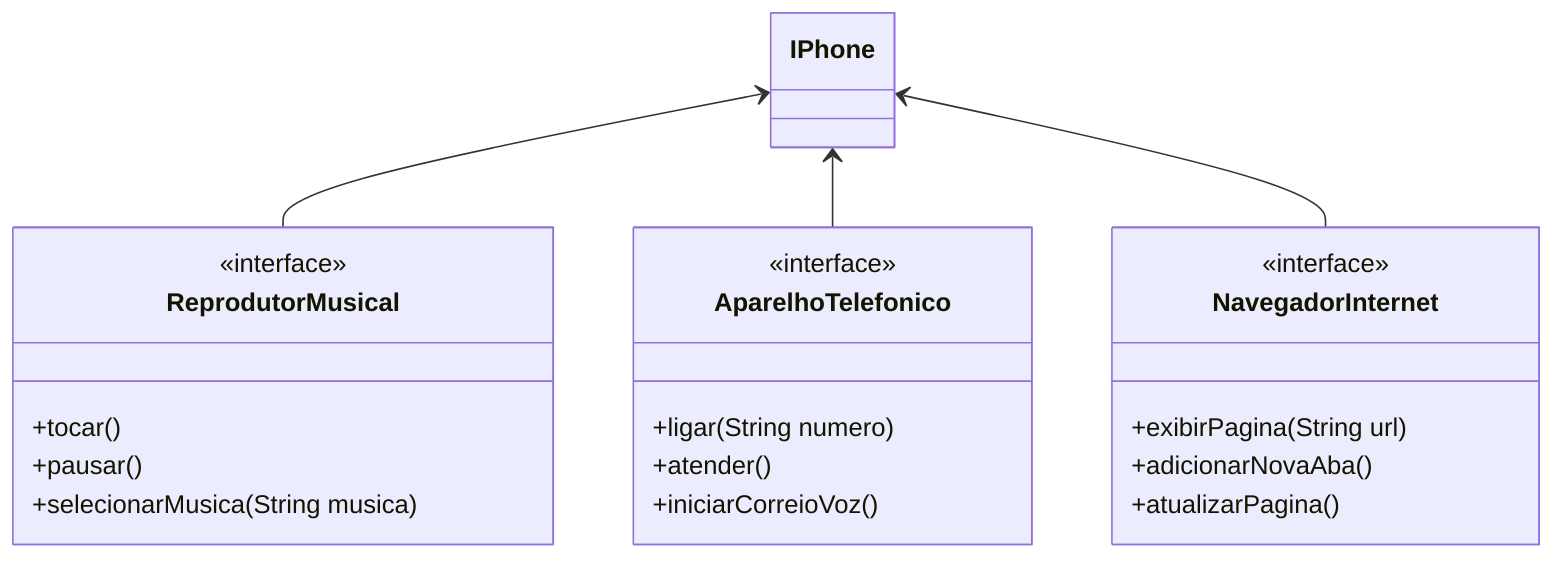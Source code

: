 classDiagram
    class IPhone

    class ReprodutorMusical
    <<interface>> ReprodutorMusical
    ReprodutorMusical : +tocar()
    ReprodutorMusical : +pausar()
    ReprodutorMusical : +selecionarMusica(String musica)

    class AparelhoTelefonico
    <<interface>> AparelhoTelefonico
    AparelhoTelefonico : +ligar(String numero)
    AparelhoTelefonico : +atender()
    AparelhoTelefonico : +iniciarCorreioVoz()

    class NavegadorInternet
    <<interface>> NavegadorInternet
    NavegadorInternet : +exibirPagina(String url)
    NavegadorInternet : +adicionarNovaAba()
    NavegadorInternet : +atualizarPagina()

    IPhone <-- ReprodutorMusical
    IPhone <-- AparelhoTelefonico
    IPhone <-- NavegadorInternet